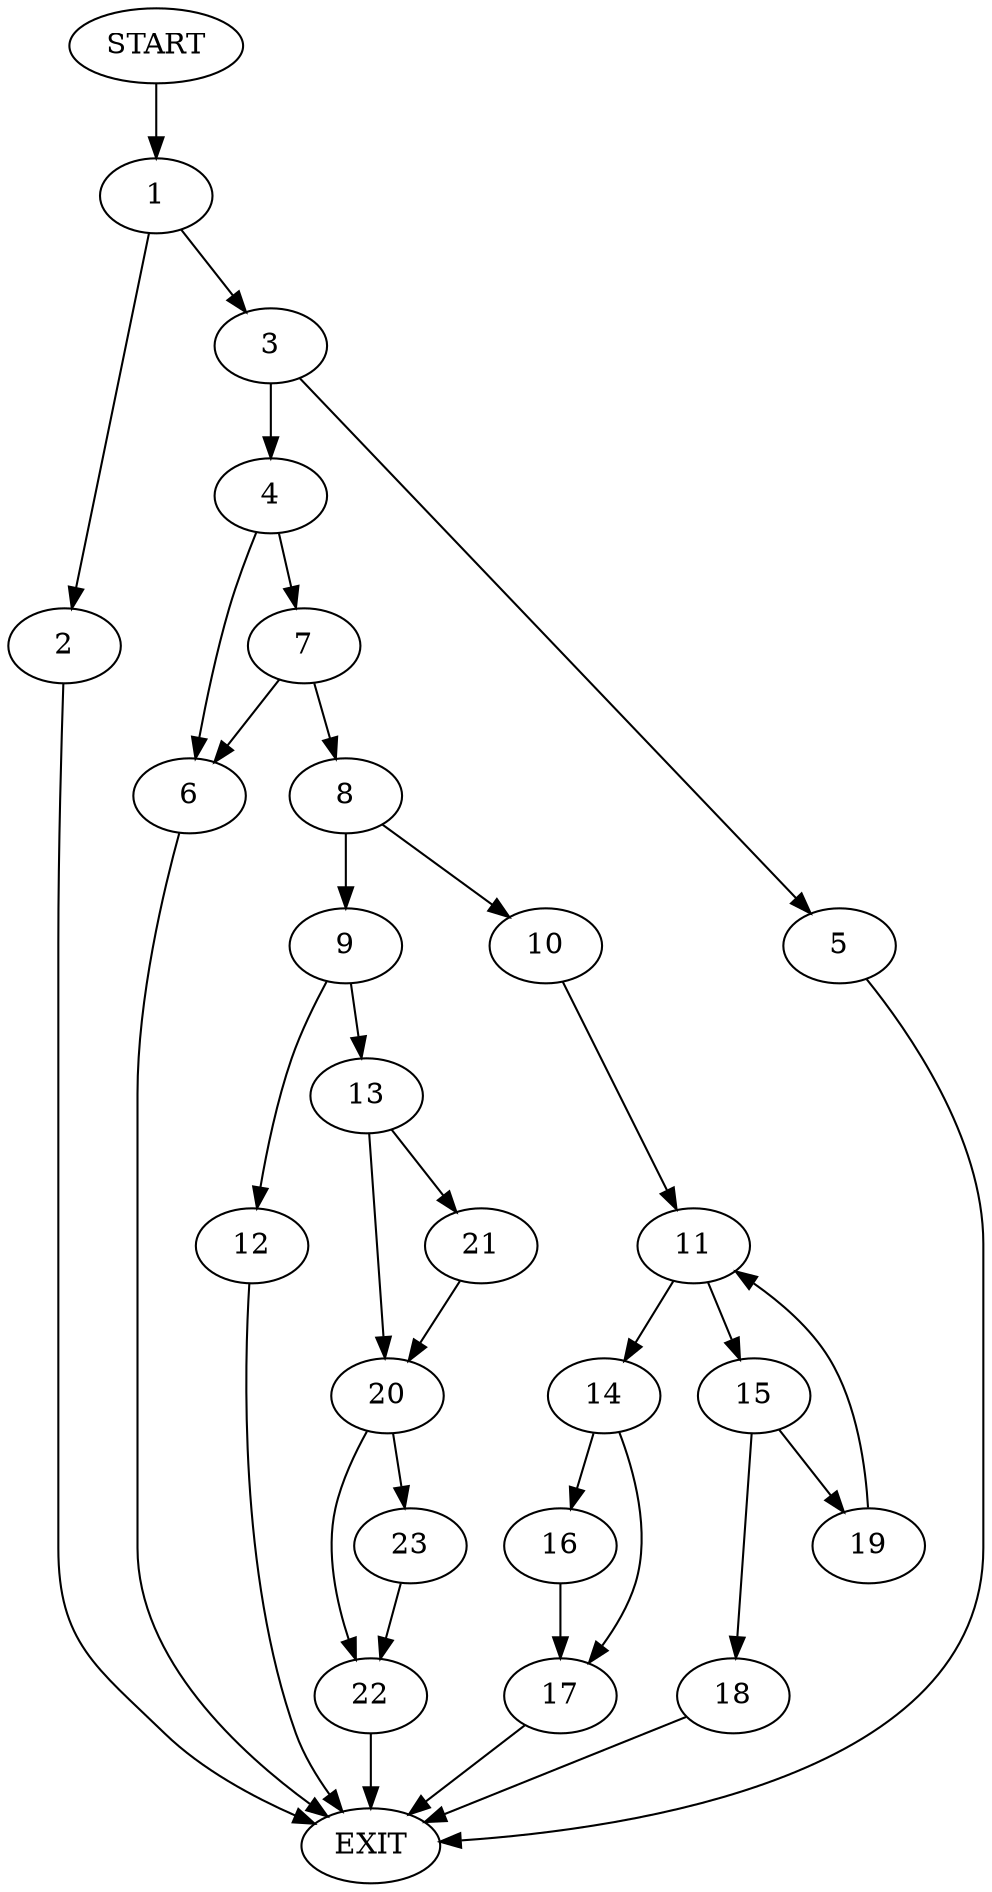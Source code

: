 digraph {
0 [label="START"]
24 [label="EXIT"]
0 -> 1
1 -> 2
1 -> 3
2 -> 24
3 -> 4
3 -> 5
4 -> 6
4 -> 7
5 -> 24
6 -> 24
7 -> 6
7 -> 8
8 -> 9
8 -> 10
10 -> 11
9 -> 12
9 -> 13
11 -> 14
11 -> 15
14 -> 16
14 -> 17
15 -> 18
15 -> 19
18 -> 24
19 -> 11
16 -> 17
17 -> 24
12 -> 24
13 -> 20
13 -> 21
20 -> 22
20 -> 23
21 -> 20
22 -> 24
23 -> 22
}
